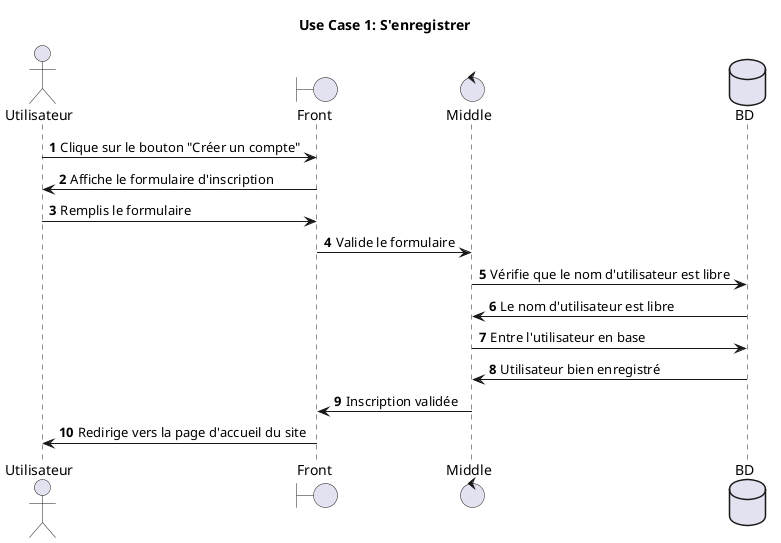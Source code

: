 @startuml

title Use Case 1: S'enregistrer

actor "Utilisateur" as U
boundary "Front" as F
control "Middle" as M
database BD

autonumber
U -> F : Clique sur le bouton "Créer un compte"
F -> U : Affiche le formulaire d'inscription
U -> F : Remplis le formulaire
F -> M : Valide le formulaire
M -> BD : Vérifie que le nom d'utilisateur est libre
BD -> M : Le nom d'utilisateur est libre
M -> BD : Entre l'utilisateur en base
BD -> M : Utilisateur bien enregistré
M -> F : Inscription validée
F -> U : Redirige vers la page d'accueil du site

@enduml
